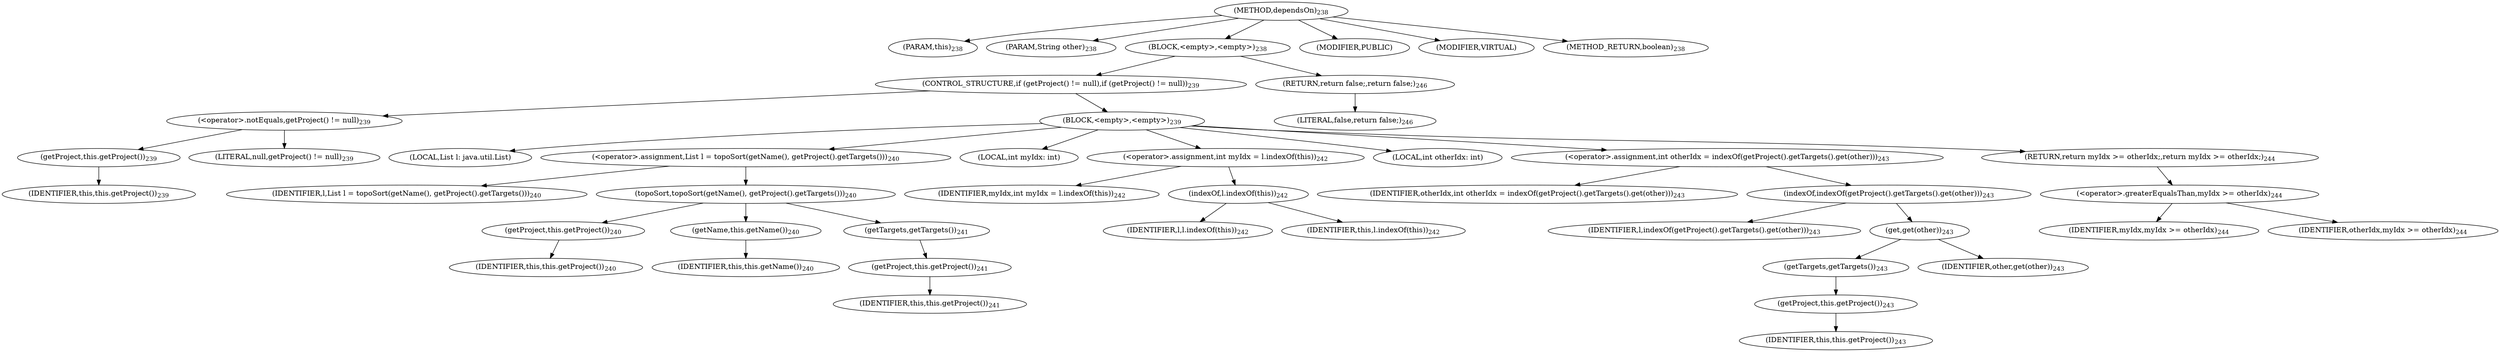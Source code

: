 digraph "dependsOn" {  
"381" [label = <(METHOD,dependsOn)<SUB>238</SUB>> ]
"16" [label = <(PARAM,this)<SUB>238</SUB>> ]
"382" [label = <(PARAM,String other)<SUB>238</SUB>> ]
"383" [label = <(BLOCK,&lt;empty&gt;,&lt;empty&gt;)<SUB>238</SUB>> ]
"384" [label = <(CONTROL_STRUCTURE,if (getProject() != null),if (getProject() != null))<SUB>239</SUB>> ]
"385" [label = <(&lt;operator&gt;.notEquals,getProject() != null)<SUB>239</SUB>> ]
"386" [label = <(getProject,this.getProject())<SUB>239</SUB>> ]
"15" [label = <(IDENTIFIER,this,this.getProject())<SUB>239</SUB>> ]
"387" [label = <(LITERAL,null,getProject() != null)<SUB>239</SUB>> ]
"388" [label = <(BLOCK,&lt;empty&gt;,&lt;empty&gt;)<SUB>239</SUB>> ]
"389" [label = <(LOCAL,List l: java.util.List)> ]
"390" [label = <(&lt;operator&gt;.assignment,List l = topoSort(getName(), getProject().getTargets()))<SUB>240</SUB>> ]
"391" [label = <(IDENTIFIER,l,List l = topoSort(getName(), getProject().getTargets()))<SUB>240</SUB>> ]
"392" [label = <(topoSort,topoSort(getName(), getProject().getTargets()))<SUB>240</SUB>> ]
"393" [label = <(getProject,this.getProject())<SUB>240</SUB>> ]
"19" [label = <(IDENTIFIER,this,this.getProject())<SUB>240</SUB>> ]
"394" [label = <(getName,this.getName())<SUB>240</SUB>> ]
"17" [label = <(IDENTIFIER,this,this.getName())<SUB>240</SUB>> ]
"395" [label = <(getTargets,getTargets())<SUB>241</SUB>> ]
"396" [label = <(getProject,this.getProject())<SUB>241</SUB>> ]
"18" [label = <(IDENTIFIER,this,this.getProject())<SUB>241</SUB>> ]
"397" [label = <(LOCAL,int myIdx: int)> ]
"398" [label = <(&lt;operator&gt;.assignment,int myIdx = l.indexOf(this))<SUB>242</SUB>> ]
"399" [label = <(IDENTIFIER,myIdx,int myIdx = l.indexOf(this))<SUB>242</SUB>> ]
"400" [label = <(indexOf,l.indexOf(this))<SUB>242</SUB>> ]
"401" [label = <(IDENTIFIER,l,l.indexOf(this))<SUB>242</SUB>> ]
"20" [label = <(IDENTIFIER,this,l.indexOf(this))<SUB>242</SUB>> ]
"402" [label = <(LOCAL,int otherIdx: int)> ]
"403" [label = <(&lt;operator&gt;.assignment,int otherIdx = indexOf(getProject().getTargets().get(other)))<SUB>243</SUB>> ]
"404" [label = <(IDENTIFIER,otherIdx,int otherIdx = indexOf(getProject().getTargets().get(other)))<SUB>243</SUB>> ]
"405" [label = <(indexOf,indexOf(getProject().getTargets().get(other)))<SUB>243</SUB>> ]
"406" [label = <(IDENTIFIER,l,indexOf(getProject().getTargets().get(other)))<SUB>243</SUB>> ]
"407" [label = <(get,get(other))<SUB>243</SUB>> ]
"408" [label = <(getTargets,getTargets())<SUB>243</SUB>> ]
"409" [label = <(getProject,this.getProject())<SUB>243</SUB>> ]
"21" [label = <(IDENTIFIER,this,this.getProject())<SUB>243</SUB>> ]
"410" [label = <(IDENTIFIER,other,get(other))<SUB>243</SUB>> ]
"411" [label = <(RETURN,return myIdx &gt;= otherIdx;,return myIdx &gt;= otherIdx;)<SUB>244</SUB>> ]
"412" [label = <(&lt;operator&gt;.greaterEqualsThan,myIdx &gt;= otherIdx)<SUB>244</SUB>> ]
"413" [label = <(IDENTIFIER,myIdx,myIdx &gt;= otherIdx)<SUB>244</SUB>> ]
"414" [label = <(IDENTIFIER,otherIdx,myIdx &gt;= otherIdx)<SUB>244</SUB>> ]
"415" [label = <(RETURN,return false;,return false;)<SUB>246</SUB>> ]
"416" [label = <(LITERAL,false,return false;)<SUB>246</SUB>> ]
"417" [label = <(MODIFIER,PUBLIC)> ]
"418" [label = <(MODIFIER,VIRTUAL)> ]
"419" [label = <(METHOD_RETURN,boolean)<SUB>238</SUB>> ]
  "381" -> "16" 
  "381" -> "382" 
  "381" -> "383" 
  "381" -> "417" 
  "381" -> "418" 
  "381" -> "419" 
  "383" -> "384" 
  "383" -> "415" 
  "384" -> "385" 
  "384" -> "388" 
  "385" -> "386" 
  "385" -> "387" 
  "386" -> "15" 
  "388" -> "389" 
  "388" -> "390" 
  "388" -> "397" 
  "388" -> "398" 
  "388" -> "402" 
  "388" -> "403" 
  "388" -> "411" 
  "390" -> "391" 
  "390" -> "392" 
  "392" -> "393" 
  "392" -> "394" 
  "392" -> "395" 
  "393" -> "19" 
  "394" -> "17" 
  "395" -> "396" 
  "396" -> "18" 
  "398" -> "399" 
  "398" -> "400" 
  "400" -> "401" 
  "400" -> "20" 
  "403" -> "404" 
  "403" -> "405" 
  "405" -> "406" 
  "405" -> "407" 
  "407" -> "408" 
  "407" -> "410" 
  "408" -> "409" 
  "409" -> "21" 
  "411" -> "412" 
  "412" -> "413" 
  "412" -> "414" 
  "415" -> "416" 
}
